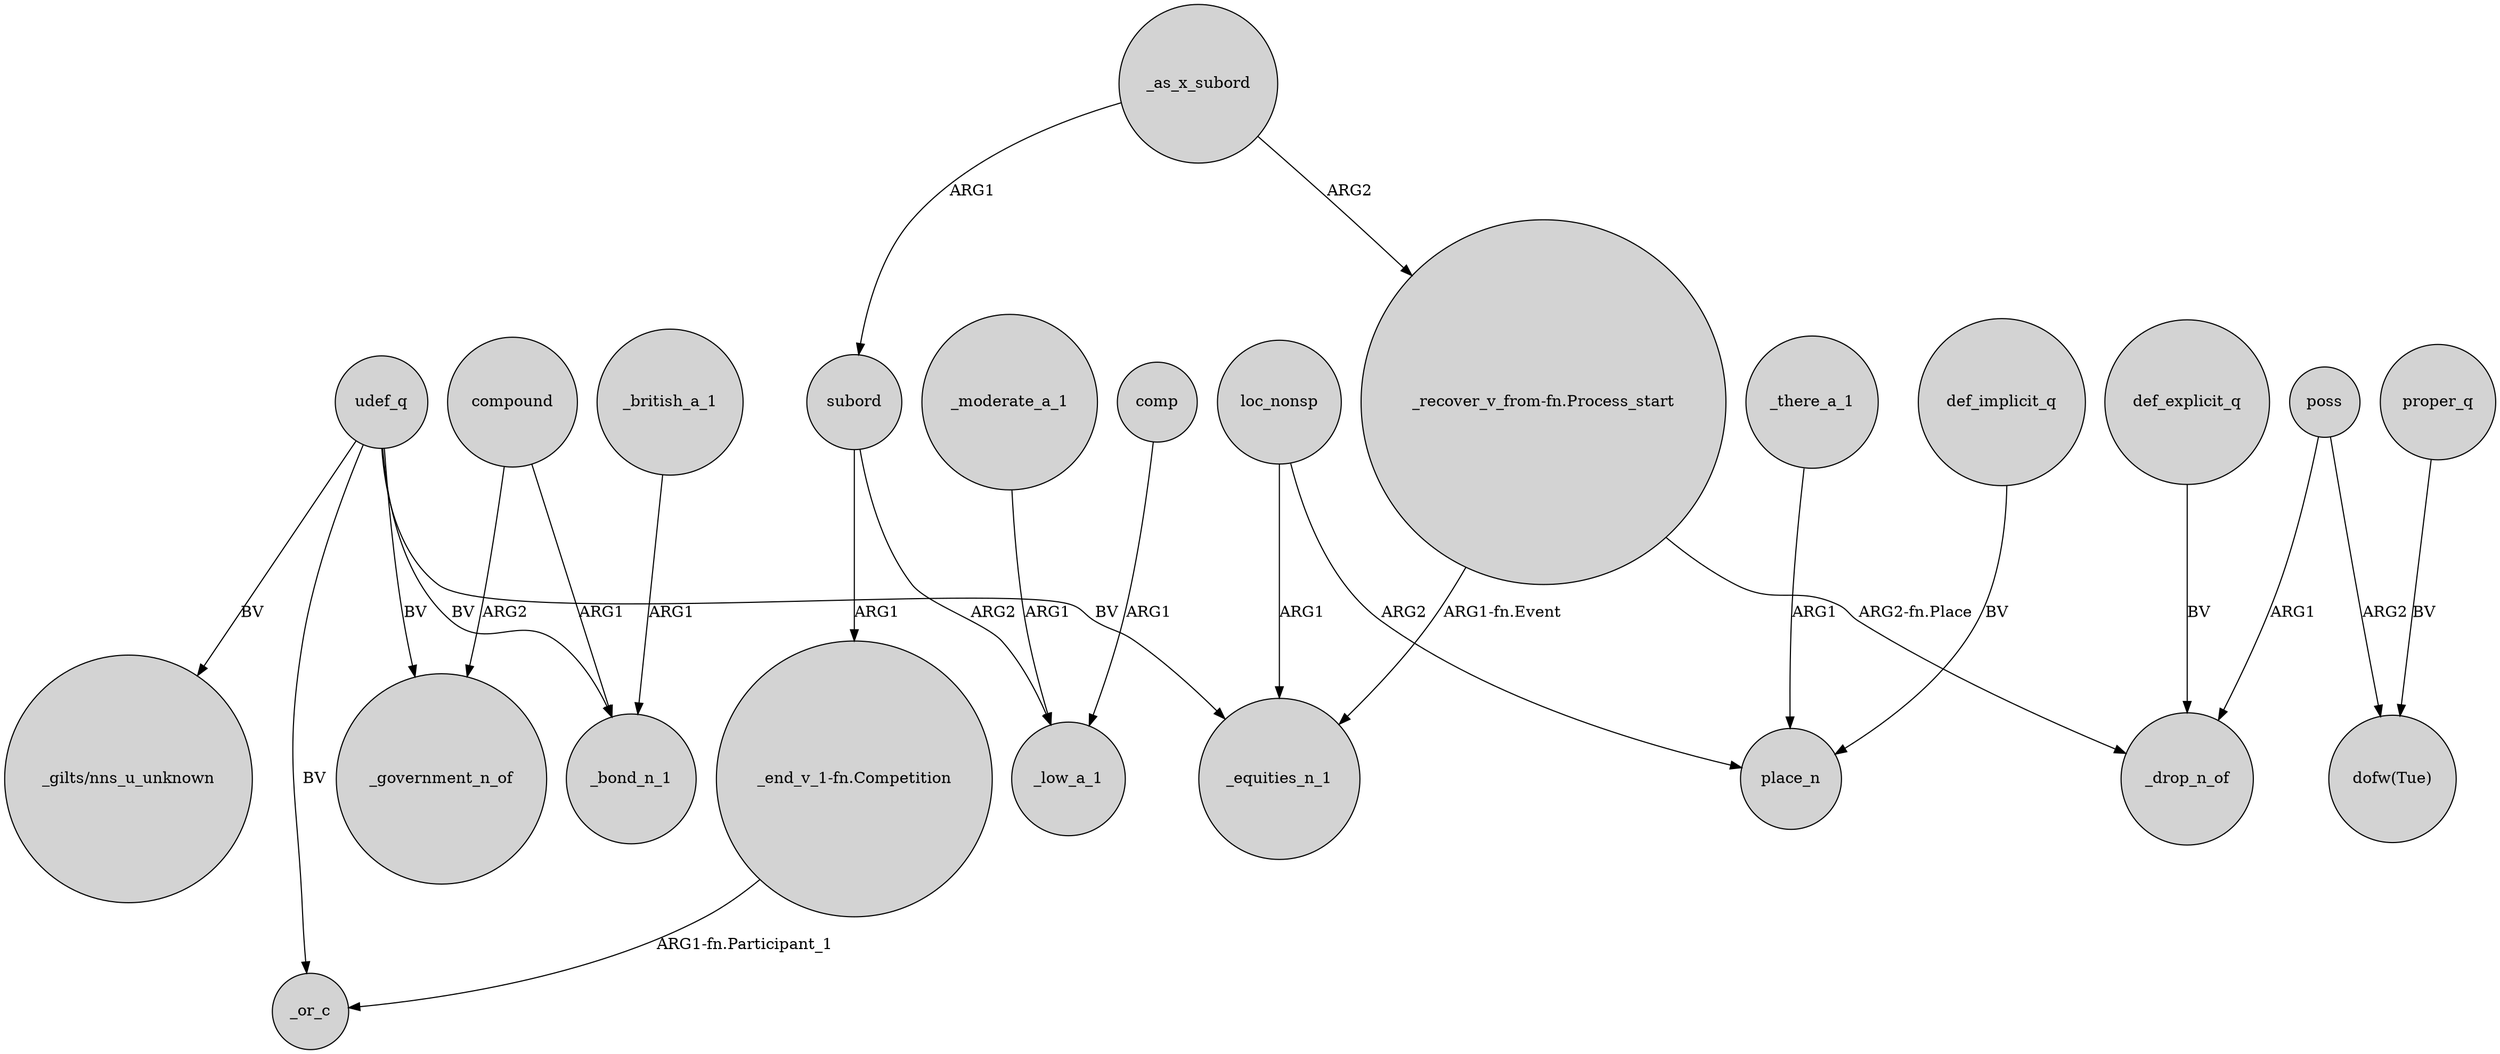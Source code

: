 digraph {
	node [shape=circle style=filled]
	"_recover_v_from-fn.Process_start" -> _equities_n_1 [label="ARG1-fn.Event"]
	_as_x_subord -> "_recover_v_from-fn.Process_start" [label=ARG2]
	compound -> _government_n_of [label=ARG2]
	udef_q -> _government_n_of [label=BV]
	udef_q -> _bond_n_1 [label=BV]
	def_implicit_q -> place_n [label=BV]
	_there_a_1 -> place_n [label=ARG1]
	comp -> _low_a_1 [label=ARG1]
	"_recover_v_from-fn.Process_start" -> _drop_n_of [label="ARG2-fn.Place"]
	compound -> _bond_n_1 [label=ARG1]
	loc_nonsp -> _equities_n_1 [label=ARG1]
	udef_q -> "_gilts/nns_u_unknown" [label=BV]
	udef_q -> _equities_n_1 [label=BV]
	udef_q -> _or_c [label=BV]
	_as_x_subord -> subord [label=ARG1]
	poss -> _drop_n_of [label=ARG1]
	poss -> "dofw(Tue)" [label=ARG2]
	_british_a_1 -> _bond_n_1 [label=ARG1]
	proper_q -> "dofw(Tue)" [label=BV]
	subord -> _low_a_1 [label=ARG2]
	loc_nonsp -> place_n [label=ARG2]
	subord -> "_end_v_1-fn.Competition" [label=ARG1]
	"_end_v_1-fn.Competition" -> _or_c [label="ARG1-fn.Participant_1"]
	def_explicit_q -> _drop_n_of [label=BV]
	_moderate_a_1 -> _low_a_1 [label=ARG1]
}
